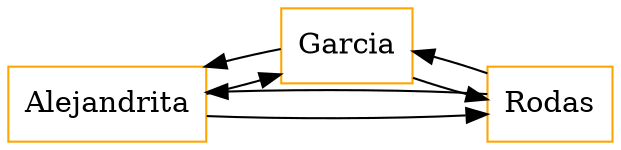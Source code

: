 digraph G { 
rankdir=LR  
node [shape= box, color=orange]; 
node0 [label = Alejandrita] 
node1 [label = Garcia] 
node2 [label = Rodas] 
node0 -> node1 -> node2 -> node0
node2 -> node1 -> node0 -> node2
}